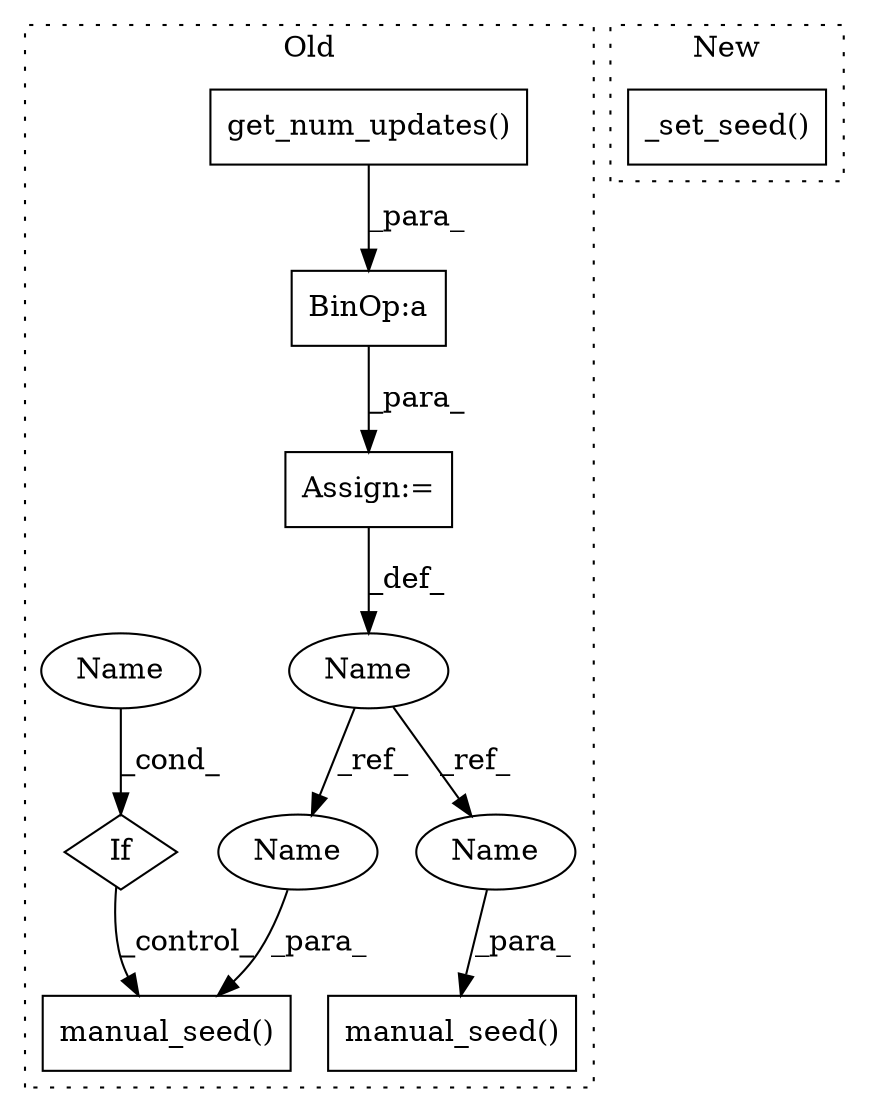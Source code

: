 digraph G {
subgraph cluster0 {
1 [label="manual_seed()" a="75" s="7077,7104" l="23,1" shape="box"];
3 [label="If" a="96" s="7051" l="3" shape="diamond"];
4 [label="Name" a="87" s="6964" l="4" shape="ellipse"];
5 [label="manual_seed()" a="75" s="7019,7041" l="18,1" shape="box"];
6 [label="BinOp:a" a="82" s="6985" l="3" shape="box"];
7 [label="get_num_updates()" a="75" s="6988" l="22" shape="box"];
8 [label="Name" a="87" s="7054" l="9" shape="ellipse"];
9 [label="Assign:=" a="68" s="6968" l="3" shape="box"];
10 [label="Name" a="87" s="7100" l="4" shape="ellipse"];
11 [label="Name" a="87" s="7037" l="4" shape="ellipse"];
label = "Old";
style="dotted";
}
subgraph cluster1 {
2 [label="_set_seed()" a="75" s="6827" l="16" shape="box"];
label = "New";
style="dotted";
}
3 -> 1 [label="_control_"];
4 -> 11 [label="_ref_"];
4 -> 10 [label="_ref_"];
6 -> 9 [label="_para_"];
7 -> 6 [label="_para_"];
8 -> 3 [label="_cond_"];
9 -> 4 [label="_def_"];
10 -> 1 [label="_para_"];
11 -> 5 [label="_para_"];
}
